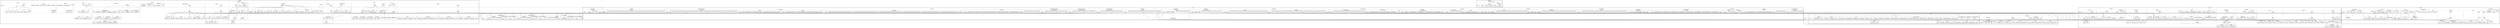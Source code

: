 strict digraph {
compound = true;
concentrate=true;
node [shape=box];

subgraph cluster585 {
style=bold;label="behavioral";
GRAPH_DUMMY585 [shape=point, style=invis];
subgraph cluster0 {
style=dashed;label="catalog.py";
GRAPH_DUMMY0 [shape=point, style=invis];
subgraph cluster2 {
style=rounded;label="Catalog";
GRAPH_DUMMY2 [shape=point, style=invis];
3 [style=solid,label="__init__"];
8 [style=solid,label="_static_method_1"];
9 [style=solid,label="_static_method_2"];
10 [style=solid,label="main_method"];
}
subgraph cluster12 {
style=rounded;label="CatalogInstance";
GRAPH_DUMMY12 [shape=point, style=invis];
13 [style=solid,label="__init__"];
19 [style=solid,label="_instance_method_1"];
21 [style=solid,label="_instance_method_2"];
24 [style=solid,label="main_method"];
}
subgraph cluster26 {
style=rounded;label="CatalogClass";
GRAPH_DUMMY26 [shape=point, style=invis];
29 [style=solid,label="__init__"];
33 [style=solid,label="_class_method_1"];
35 [style=solid,label="_class_method_2"];
38 [style=solid,label="main_method"];
}
subgraph cluster40 {
style=rounded;label="CatalogStatic";
GRAPH_DUMMY40 [shape=point, style=invis];
41 [style=solid,label="__init__"];
45 [style=solid,label="_static_method_1"];
46 [style=solid,label="_static_method_2"];
48 [style=solid,label="main_method"];
}
subgraph cluster50 {
style=solid;label="main";
GRAPH_DUMMY50 [shape=point, style=invis];
}
52 [style=solid,label="__main__"];
}
subgraph cluster53 {
style=dashed;label="chain.py";
GRAPH_DUMMY53 [shape=point, style=invis];
subgraph cluster54 {
style=rounded;label="Handler";
GRAPH_DUMMY54 [shape=point, style=invis];
56 [style=solid,label="__init__"];
subgraph cluster60 {
style=solid;label="handle";
GRAPH_DUMMY60 [shape=point, style=invis];
}
64 [style=solid,label="_handle"];
}
subgraph cluster67 {
style=rounded;label="ConcreteHandler1";
GRAPH_DUMMY67 [shape=point, style=invis];
68 [style=solid,label="_handle"];
71 [style=solid,label="__init__"];
}
subgraph cluster72 {
style=rounded;label="ConcreteHandler2";
GRAPH_DUMMY72 [shape=point, style=invis];
73 [style=solid,label="_handle"];
76 [style=solid,label="__init__"];
}
subgraph cluster77 {
style=rounded;label="ConcreteHandler3";
GRAPH_DUMMY77 [shape=point, style=invis];
78 [style=solid,label="_handle"];
81 [style=solid,label="__init__"];
}
subgraph cluster82 {
style=rounded;label="DefaultHandler";
GRAPH_DUMMY82 [shape=point, style=invis];
83 [style=solid,label="_handle"];
86 [style=solid,label="__init__"];
}
subgraph cluster87 {
style=rounded;label="Client";
GRAPH_DUMMY87 [shape=point, style=invis];
88 [style=solid,label="__init__"];
91 [style=solid,label="delegate"];
}
subgraph cluster94 {
style=solid;label="coroutine";
GRAPH_DUMMY94 [shape=point, style=invis];
96 [style=solid,label="start"];
}
subgraph cluster99 {
style=solid;label="coroutine1";
GRAPH_DUMMY99 [shape=point, style=invis];
}
subgraph cluster102 {
style=solid;label="coroutine2";
GRAPH_DUMMY102 [shape=point, style=invis];
}
subgraph cluster105 {
style=solid;label="coroutine3";
GRAPH_DUMMY105 [shape=point, style=invis];
}
subgraph cluster108 {
style=solid;label="default_coroutine";
GRAPH_DUMMY108 [shape=point, style=invis];
}
subgraph cluster110 {
style=rounded;label="ClientCoroutine";
GRAPH_DUMMY110 [shape=point, style=invis];
111 [style=solid,label="__init__"];
114 [style=solid,label="delegate"];
}
subgraph cluster117 {
style=solid;label="timeit";
GRAPH_DUMMY117 [shape=point, style=invis];
119 [style=solid,label="count"];
}
subgraph cluster122 {
style=solid;label="suppress_stdout";
GRAPH_DUMMY122 [shape=point, style=invis];
}
subgraph cluster124 {
style=solid;label="__main__";
GRAPH_DUMMY124 [shape=point, style=invis];
}
}
subgraph cluster130 {
style=dashed;label="chaining_method.py";
GRAPH_DUMMY130 [shape=point, style=invis];
subgraph cluster131 {
style=rounded;label="Person";
GRAPH_DUMMY131 [shape=point, style=invis];
132 [style=solid,label="__init__"];
138 [style=solid,label="do_action"];
}
subgraph cluster140 {
style=rounded;label="Action";
GRAPH_DUMMY140 [shape=point, style=invis];
141 [style=solid,label="__init__"];
145 [style=solid,label="amount"];
148 [style=solid,label="stop"];
}
subgraph cluster150 {
style=solid;label="__main__";
GRAPH_DUMMY150 [shape=point, style=invis];
}
}
subgraph cluster153 {
style=dashed;label="command.py";
GRAPH_DUMMY153 [shape=point, style=invis];
subgraph cluster154 {
style=rounded;label="MoveFileCommand";
GRAPH_DUMMY154 [shape=point, style=invis];
155 [style=solid,label="__init__"];
161 [style=solid,label="execute"];
163 [style=solid,label="undo"];
165 [style=solid,label="rename"];
}
subgraph cluster169 {
style=solid;label="main";
GRAPH_DUMMY169 [shape=point, style=invis];
}
171 [style=solid,label="__main__"];
}
subgraph cluster172 {
style=dashed;label="iterator.py";
GRAPH_DUMMY172 [shape=point, style=invis];
subgraph cluster173 {
style=solid;label="count_to";
GRAPH_DUMMY173 [shape=point, style=invis];
}
}
subgraph cluster178 {
style=dashed;label="mediator.py";
GRAPH_DUMMY178 [shape=point, style=invis];
subgraph cluster179 {
style=rounded;label="TC";
GRAPH_DUMMY179 [shape=point, style=invis];
180 [style=solid,label="__init__"];
184 [style=solid,label="setup"];
186 [style=solid,label="execute"];
188 [style=solid,label="tearDown"];
190 [style=solid,label="setTM"];
193 [style=solid,label="setProblem"];
}
subgraph cluster196 {
style=rounded;label="Reporter";
GRAPH_DUMMY196 [shape=point, style=invis];
197 [style=solid,label="__init__"];
200 [style=solid,label="prepare"];
202 [style=solid,label="report"];
204 [style=solid,label="setTM"];
}
subgraph cluster207 {
style=rounded;label="DB";
GRAPH_DUMMY207 [shape=point, style=invis];
208 [style=solid,label="__init__"];
211 [style=solid,label="insert"];
213 [style=solid,label="update"];
215 [style=solid,label="setTM"];
}
subgraph cluster218 {
style=rounded;label="TestManager";
GRAPH_DUMMY218 [shape=point, style=invis];
219 [style=solid,label="__init__"];
subgraph cluster224 {
style=solid;label="prepareReporting";
GRAPH_DUMMY224 [shape=point, style=invis];
}
227 [style=solid,label="setReporter"];
230 [style=solid,label="setDB"];
233 [style=solid,label="publishReport"];
235 [style=solid,label="setTC"];
}
subgraph cluster238 {
style=solid;label="__main__";
GRAPH_DUMMY238 [shape=point, style=invis];
}
}
subgraph cluster243 {
style=dashed;label="memento.py";
GRAPH_DUMMY243 [shape=point, style=invis];
subgraph cluster244 {
style=solid;label="memento";
GRAPH_DUMMY244 [shape=point, style=invis];
248 [style=solid,label="restore"];
}
subgraph cluster249 {
style=rounded;label="Transaction";
GRAPH_DUMMY249 [shape=point, style=invis];
252 [style=solid,label="__init__"];
258 [style=solid,label="commit"];
260 [style=solid,label="rollback"];
}
subgraph cluster262 {
style=rounded;label="Transactional";
GRAPH_DUMMY262 [shape=point, style=invis];
263 [style=solid,label="__init__"];
subgraph cluster267 {
style=solid;label="__get__";
GRAPH_DUMMY267 [shape=point, style=invis];
271 [style=solid,label="transaction"];
}
}
subgraph cluster274 {
style=rounded;label="NumObj";
GRAPH_DUMMY274 [shape=point, style=invis];
275 [style=solid,label="__init__"];
279 [style=solid,label="__repr__"];
281 [style=solid,label="increment"];
283 [style=solid,label="do_stuff"];
}
subgraph cluster285 {
style=solid;label="__main__";
GRAPH_DUMMY285 [shape=point, style=invis];
}
}
subgraph cluster288 {
style=dashed;label="observer.py";
GRAPH_DUMMY288 [shape=point, style=invis];
subgraph cluster289 {
style=rounded;label="Subject";
GRAPH_DUMMY289 [shape=point, style=invis];
290 [style=solid,label="__init__"];
293 [style=solid,label="attach"];
296 [style=solid,label="detach"];
299 [style=solid,label="notify"];
}
subgraph cluster302 {
style=rounded;label="Data";
GRAPH_DUMMY302 [shape=point, style=invis];
303 [style=solid,label="__init__"];
308 [style=solid,label="data"];
310 [style=solid,label="data"];
}
subgraph cluster313 {
style=rounded;label="HexViewer";
GRAPH_DUMMY313 [shape=point, style=invis];
314 [style=solid,label="update"];
317 [style=solid,label="__init__"];
}
subgraph cluster318 {
style=rounded;label="DecimalViewer";
GRAPH_DUMMY318 [shape=point, style=invis];
319 [style=solid,label="update"];
322 [style=solid,label="__init__"];
}
subgraph cluster323 {
style=solid;label="main";
GRAPH_DUMMY323 [shape=point, style=invis];
}
328 [style=solid,label="__main__"];
}
subgraph cluster329 {
style=dashed;label="publish_subscribe.py";
GRAPH_DUMMY329 [shape=point, style=invis];
subgraph cluster330 {
style=rounded;label="Provider";
GRAPH_DUMMY330 [shape=point, style=invis];
331 [style=solid,label="__init__"];
335 [style=solid,label="notify"];
338 [style=solid,label="subscribe"];
342 [style=solid,label="unsubscribe"];
346 [style=solid,label="update"];
}
subgraph cluster348 {
style=rounded;label="Publisher";
GRAPH_DUMMY348 [shape=point, style=invis];
349 [style=solid,label="__init__"];
353 [style=solid,label="publish"];
}
subgraph cluster356 {
style=rounded;label="Subscriber";
GRAPH_DUMMY356 [shape=point, style=invis];
357 [style=solid,label="__init__"];
363 [style=solid,label="subscribe"];
366 [style=solid,label="unsubscribe"];
369 [style=solid,label="run"];
}
subgraph cluster372 {
style=solid;label="main";
GRAPH_DUMMY372 [shape=point, style=invis];
}
379 [style=solid,label="__main__"];
}
subgraph cluster380 {
style=dashed;label="registry.py";
GRAPH_DUMMY380 [shape=point, style=invis];
subgraph cluster381 {
style=rounded;label="RegistryHolder";
GRAPH_DUMMY381 [shape=point, style=invis];
subgraph cluster383 {
style=solid;label="__new__";
GRAPH_DUMMY383 [shape=point, style=invis];
}
389 [style=solid,label="get_registry"];
391 [style=solid,label="__init__"];
}
subgraph cluster392 {
style=rounded;label="BaseRegisteredClass";
GRAPH_DUMMY392 [shape=point, style=invis];
394 [style=solid,label="__init__"];
}
subgraph cluster395 {
style=solid;label="__main__";
GRAPH_DUMMY395 [shape=point, style=invis];
396 [style=rounded,label="ClassRegistree"];
}
}
subgraph cluster397 {
style=dashed;label="specification.py";
GRAPH_DUMMY397 [shape=point, style=invis];
subgraph cluster398 {
style=rounded;label="Specification";
GRAPH_DUMMY398 [shape=point, style=invis];
399 [style=solid,label="and_specification"];
402 [style=solid,label="or_specification"];
405 [style=solid,label="not_specification"];
407 [style=solid,label="is_satisfied_by"];
410 [style=solid,label="__init__"];
}
subgraph cluster411 {
style=rounded;label="CompositeSpecification";
GRAPH_DUMMY411 [shape=point, style=invis];
412 [style=solid,label="is_satisfied_by"];
415 [style=solid,label="and_specification"];
418 [style=solid,label="or_specification"];
421 [style=solid,label="not_specification"];
423 [style=solid,label="__init__"];
}
subgraph cluster424 {
style=rounded;label="AndSpecification";
GRAPH_DUMMY424 [shape=point, style=invis];
427 [style=solid,label="__init__"];
433 [style=solid,label="is_satisfied_by"];
}
subgraph cluster436 {
style=rounded;label="OrSpecification";
GRAPH_DUMMY436 [shape=point, style=invis];
439 [style=solid,label="__init__"];
445 [style=solid,label="is_satisfied_by"];
}
subgraph cluster448 {
style=rounded;label="NotSpecification";
GRAPH_DUMMY448 [shape=point, style=invis];
450 [style=solid,label="__init__"];
454 [style=solid,label="is_satisfied_by"];
}
subgraph cluster457 {
style=rounded;label="User";
GRAPH_DUMMY457 [shape=point, style=invis];
458 [style=solid,label="__init__"];
}
subgraph cluster462 {
style=rounded;label="UserSpecification";
GRAPH_DUMMY462 [shape=point, style=invis];
463 [style=solid,label="is_satisfied_by"];
466 [style=solid,label="__init__"];
}
subgraph cluster467 {
style=rounded;label="SuperUserSpecification";
GRAPH_DUMMY467 [shape=point, style=invis];
468 [style=solid,label="is_satisfied_by"];
471 [style=solid,label="__init__"];
}
subgraph cluster472 {
style=solid;label="__main__";
GRAPH_DUMMY472 [shape=point, style=invis];
}
}
subgraph cluster477 {
style=dashed;label="state.py";
GRAPH_DUMMY477 [shape=point, style=invis];
subgraph cluster478 {
style=rounded;label="State";
GRAPH_DUMMY478 [shape=point, style=invis];
479 [style=solid,label="scan"];
481 [style=solid,label="__init__"];
}
subgraph cluster482 {
style=rounded;label="AmState";
GRAPH_DUMMY482 [shape=point, style=invis];
483 [style=solid,label="__init__"];
490 [style=solid,label="toggle_amfm"];
}
subgraph cluster492 {
style=rounded;label="FmState";
GRAPH_DUMMY492 [shape=point, style=invis];
493 [style=solid,label="__init__"];
500 [style=solid,label="toggle_amfm"];
}
subgraph cluster502 {
style=rounded;label="Radio";
GRAPH_DUMMY502 [shape=point, style=invis];
503 [style=solid,label="__init__"];
508 [style=solid,label="toggle_amfm"];
510 [style=solid,label="scan"];
}
subgraph cluster512 {
style=solid;label="__main__";
GRAPH_DUMMY512 [shape=point, style=invis];
}
}
subgraph cluster515 {
style=dashed;label="strategy.py";
GRAPH_DUMMY515 [shape=point, style=invis];
subgraph cluster516 {
style=rounded;label="StrategyExample";
GRAPH_DUMMY516 [shape=point, style=invis];
517 [style=solid,label="__init__"];
522 [style=solid,label="execute"];
}
524 [style=solid,label="execute_replacement1"];
526 [style=solid,label="execute_replacement2"];
subgraph cluster528 {
style=solid;label="__main__";
GRAPH_DUMMY528 [shape=point, style=invis];
}
}
subgraph cluster532 {
style=dashed;label="template.py";
GRAPH_DUMMY532 [shape=point, style=invis];
535 [style=solid,label="iter_elements"];
538 [style=solid,label="rev_elements"];
541 [style=solid,label="get_list"];
542 [style=solid,label="get_lists"];
543 [style=solid,label="print_item"];
545 [style=solid,label="reverse_item"];
subgraph cluster547 {
style=solid;label="make_template";
GRAPH_DUMMY547 [shape=point, style=invis];
551 [style=solid,label="template"];
}
}
subgraph cluster553 {
style=dashed;label="visitor.py";
GRAPH_DUMMY553 [shape=point, style=invis];
subgraph cluster554 {
style=rounded;label="Node";
GRAPH_DUMMY554 [shape=point, style=invis];
555 [style=solid,label="__init__"];
}
subgraph cluster556 {
style=rounded;label="A";
GRAPH_DUMMY556 [shape=point, style=invis];
557 [style=solid,label="__init__"];
}
subgraph cluster558 {
style=rounded;label="B";
GRAPH_DUMMY558 [shape=point, style=invis];
559 [style=solid,label="__init__"];
}
subgraph cluster560 {
style=rounded;label="C";
GRAPH_DUMMY560 [shape=point, style=invis];
561 [style=solid,label="__init__"];
}
subgraph cluster562 {
style=rounded;label="Visitor";
GRAPH_DUMMY562 [shape=point, style=invis];
subgraph cluster563 {
style=solid;label="visit";
GRAPH_DUMMY563 [shape=point, style=invis];
}
570 [style=solid,label="generic_visit"];
575 [style=solid,label="visit_B"];
580 [style=solid,label="__init__"];
}
}
586 [style=dashed,label="__init__.py"];
}
subgraph cluster767 {
style=bold;label="creational";
GRAPH_DUMMY767 [shape=point, style=invis];
subgraph cluster587 {
style=dashed;label="abstract_factory.py";
GRAPH_DUMMY587 [shape=point, style=invis];
subgraph cluster588 {
style=rounded;label="PetShop";
GRAPH_DUMMY588 [shape=point, style=invis];
589 [style=solid,label="__init__"];
subgraph cluster593 {
style=solid;label="show_pet";
GRAPH_DUMMY593 [shape=point, style=invis];
}
}
subgraph cluster596 {
style=rounded;label="Dog";
GRAPH_DUMMY596 [shape=point, style=invis];
597 [style=solid,label="speak"];
599 [style=solid,label="__str__"];
601 [style=solid,label="__init__"];
}
subgraph cluster602 {
style=rounded;label="Cat";
GRAPH_DUMMY602 [shape=point, style=invis];
603 [style=solid,label="speak"];
605 [style=solid,label="__str__"];
607 [style=solid,label="__init__"];
}
608 [style=solid,label="random_animal"];
subgraph cluster609 {
style=solid;label="__main__";
GRAPH_DUMMY609 [shape=point, style=invis];
}
}
subgraph cluster612 {
style=dashed;label="borg.py";
GRAPH_DUMMY612 [shape=point, style=invis];
subgraph cluster613 {
style=rounded;label="Borg";
GRAPH_DUMMY613 [shape=point, style=invis];
615 [style=solid,label="__init__"];
619 [style=solid,label="__str__"];
}
subgraph cluster621 {
style=rounded;label="YourBorg";
GRAPH_DUMMY621 [shape=point, style=invis];
622 [style=solid,label="__init__"];
}
subgraph cluster623 {
style=solid;label="__main__";
GRAPH_DUMMY623 [shape=point, style=invis];
}
}
subgraph cluster627 {
style=dashed;label="builder.py";
GRAPH_DUMMY627 [shape=point, style=invis];
subgraph cluster628 {
style=rounded;label="Building";
GRAPH_DUMMY628 [shape=point, style=invis];
629 [style=solid,label="__init__"];
631 [style=solid,label="build_floor"];
633 [style=solid,label="build_size"];
635 [style=solid,label="__repr__"];
}
subgraph cluster637 {
style=rounded;label="House";
GRAPH_DUMMY637 [shape=point, style=invis];
638 [style=solid,label="build_floor"];
640 [style=solid,label="build_size"];
642 [style=solid,label="__init__"];
}
subgraph cluster643 {
style=rounded;label="Flat";
GRAPH_DUMMY643 [shape=point, style=invis];
644 [style=solid,label="build_floor"];
646 [style=solid,label="build_size"];
648 [style=solid,label="__init__"];
}
subgraph cluster649 {
style=rounded;label="ComplexBuilding";
GRAPH_DUMMY649 [shape=point, style=invis];
650 [style=solid,label="__repr__"];
652 [style=solid,label="__init__"];
}
subgraph cluster653 {
style=rounded;label="ComplexHouse";
GRAPH_DUMMY653 [shape=point, style=invis];
654 [style=solid,label="build_floor"];
656 [style=solid,label="build_size"];
658 [style=solid,label="__init__"];
}
subgraph cluster659 {
style=solid;label="construct_building";
GRAPH_DUMMY659 [shape=point, style=invis];
}
subgraph cluster662 {
style=solid;label="__main__";
GRAPH_DUMMY662 [shape=point, style=invis];
}
}
subgraph cluster666 {
style=dashed;label="factory_method.py";
GRAPH_DUMMY666 [shape=point, style=invis];
subgraph cluster667 {
style=rounded;label="GreekGetter";
GRAPH_DUMMY667 [shape=point, style=invis];
668 [style=solid,label="__init__"];
671 [style=solid,label="get"];
}
subgraph cluster674 {
style=rounded;label="EnglishGetter";
GRAPH_DUMMY674 [shape=point, style=invis];
675 [style=solid,label="get"];
678 [style=solid,label="__init__"];
}
subgraph cluster679 {
style=solid;label="get_localizer";
GRAPH_DUMMY679 [shape=point, style=invis];
}
subgraph cluster682 {
style=solid;label="__main__";
GRAPH_DUMMY682 [shape=point, style=invis];
}
}
subgraph cluster685 {
style=dashed;label="lazy_evaluation.py";
GRAPH_DUMMY685 [shape=point, style=invis];
subgraph cluster686 {
style=rounded;label="lazy_property";
GRAPH_DUMMY686 [shape=point, style=invis];
687 [style=solid,label="__init__"];
subgraph cluster691 {
style=solid;label="__get__";
GRAPH_DUMMY691 [shape=point, style=invis];
}
}
subgraph cluster696 {
style=solid;label="lazy_property2";
GRAPH_DUMMY696 [shape=point, style=invis];
699 [style=solid,label="_lazy_property"];
}
subgraph cluster701 {
style=rounded;label="Person";
GRAPH_DUMMY701 [shape=point, style=invis];
702 [style=solid,label="__init__"];
subgraph cluster709 {
style=solid;label="relatives";
GRAPH_DUMMY709 [shape=point, style=invis];
}
712 [style=solid,label="parents"];
}
subgraph cluster714 {
style=solid;label="main";
GRAPH_DUMMY714 [shape=point, style=invis];
}
716 [style=solid,label="__main__"];
}
subgraph cluster717 {
style=dashed;label="pool.py";
GRAPH_DUMMY717 [shape=point, style=invis];
subgraph cluster718 {
style=rounded;label="ObjectPool";
GRAPH_DUMMY718 [shape=point, style=invis];
719 [style=solid,label="__init__"];
725 [style=solid,label="__enter__"];
727 [style=solid,label="__exit__"];
732 [style=solid,label="__del__"];
}
subgraph cluster734 {
style=solid;label="main";
GRAPH_DUMMY734 [shape=point, style=invis];
735 [style=solid,label="test_object"];
}
738 [style=solid,label="__main__"];
}
subgraph cluster739 {
style=dashed;label="prototype.py";
GRAPH_DUMMY739 [shape=point, style=invis];
subgraph cluster740 {
style=rounded;label="Prototype";
GRAPH_DUMMY740 [shape=point, style=invis];
subgraph cluster742 {
style=solid;label="clone";
GRAPH_DUMMY742 [shape=point, style=invis];
}
746 [style=solid,label="__init__"];
}
subgraph cluster747 {
style=rounded;label="PrototypeDispatcher";
GRAPH_DUMMY747 [shape=point, style=invis];
748 [style=solid,label="__init__"];
751 [style=solid,label="get_objects"];
753 [style=solid,label="register_object"];
757 [style=solid,label="unregister_object"];
}
subgraph cluster760 {
style=solid;label="main";
GRAPH_DUMMY760 [shape=point, style=invis];
}
766 [style=solid,label="__main__"];
}
768 [style=dashed,label="__init__.py"];
}
subgraph cluster832 {
style=bold;label="dft";
GRAPH_DUMMY832 [shape=point, style=invis];
subgraph cluster769 {
style=dashed;label="constructor_injection.py";
GRAPH_DUMMY769 [shape=point, style=invis];
subgraph cluster770 {
style=rounded;label="TimeDisplay";
GRAPH_DUMMY770 [shape=point, style=invis];
771 [style=solid,label="__init__"];
subgraph cluster775 {
style=solid;label="get_current_time_as_html_fragment";
GRAPH_DUMMY775 [shape=point, style=invis];
}
}
subgraph cluster779 {
style=rounded;label="ProductionCodeTimeProvider";
GRAPH_DUMMY779 [shape=point, style=invis];
subgraph cluster780 {
style=solid;label="now";
GRAPH_DUMMY780 [shape=point, style=invis];
}
784 [style=solid,label="__init__"];
}
subgraph cluster785 {
style=rounded;label="MidnightTimeProvider";
GRAPH_DUMMY785 [shape=point, style=invis];
subgraph cluster786 {
style=solid;label="now";
GRAPH_DUMMY786 [shape=point, style=invis];
}
789 [style=solid,label="__init__"];
}
}
subgraph cluster790 {
style=dashed;label="parameter_injection.py";
GRAPH_DUMMY790 [shape=point, style=invis];
subgraph cluster791 {
style=rounded;label="TimeDisplay";
GRAPH_DUMMY791 [shape=point, style=invis];
792 [style=solid,label="__init__"];
subgraph cluster794 {
style=solid;label="get_current_time_as_html_fragment";
GRAPH_DUMMY794 [shape=point, style=invis];
}
}
subgraph cluster799 {
style=rounded;label="ProductionCodeTimeProvider";
GRAPH_DUMMY799 [shape=point, style=invis];
subgraph cluster800 {
style=solid;label="now";
GRAPH_DUMMY800 [shape=point, style=invis];
}
804 [style=solid,label="__init__"];
}
subgraph cluster805 {
style=rounded;label="MidnightTimeProvider";
GRAPH_DUMMY805 [shape=point, style=invis];
subgraph cluster806 {
style=solid;label="now";
GRAPH_DUMMY806 [shape=point, style=invis];
}
809 [style=solid,label="__init__"];
}
}
subgraph cluster810 {
style=dashed;label="setter_injection.py";
GRAPH_DUMMY810 [shape=point, style=invis];
subgraph cluster811 {
style=rounded;label="TimeDisplay";
GRAPH_DUMMY811 [shape=point, style=invis];
812 [style=solid,label="__init__"];
814 [style=solid,label="set_time_provider"];
subgraph cluster817 {
style=solid;label="get_current_time_as_html_fragment";
GRAPH_DUMMY817 [shape=point, style=invis];
}
}
subgraph cluster821 {
style=rounded;label="ProductionCodeTimeProvider";
GRAPH_DUMMY821 [shape=point, style=invis];
subgraph cluster822 {
style=solid;label="now";
GRAPH_DUMMY822 [shape=point, style=invis];
}
826 [style=solid,label="__init__"];
}
subgraph cluster827 {
style=rounded;label="MidnightTimeProvider";
GRAPH_DUMMY827 [shape=point, style=invis];
subgraph cluster828 {
style=solid;label="now";
GRAPH_DUMMY828 [shape=point, style=invis];
}
831 [style=solid,label="__init__"];
}
}
833 [style=dashed,label="__init__.py"];
}
subgraph cluster852 {
style=bold;label="fundamental";
GRAPH_DUMMY852 [shape=point, style=invis];
subgraph cluster834 {
style=dashed;label="delegation_pattern.py";
GRAPH_DUMMY834 [shape=point, style=invis];
subgraph cluster835 {
style=rounded;label="Delegator";
GRAPH_DUMMY835 [shape=point, style=invis];
836 [style=solid,label="__init__"];
subgraph cluster840 {
style=solid;label="__getattr__";
GRAPH_DUMMY840 [shape=point, style=invis];
843 [style=solid,label="wrapper"];
}
}
subgraph cluster846 {
style=rounded;label="Delegate";
GRAPH_DUMMY846 [shape=point, style=invis];
847 [style=solid,label="do_something"];
850 [style=solid,label="__init__"];
}
851 [style=solid,label="__main__"];
}
853 [style=dashed,label="__init__.py"];
}
subgraph cluster1038 {
style=bold;label="other";
GRAPH_DUMMY1038 [shape=point, style=invis];
subgraph cluster1036 {
style=bold;label="hsm";
GRAPH_DUMMY1036 [shape=point, style=invis];
subgraph cluster930 {
style=dashed;label="hsm.py";
GRAPH_DUMMY930 [shape=point, style=invis];
subgraph cluster931 {
style=rounded;label="UnsupportedMessageType";
GRAPH_DUMMY931 [shape=point, style=invis];
932 [style=solid,label="__init__"];
}
subgraph cluster933 {
style=rounded;label="UnsupportedState";
GRAPH_DUMMY933 [shape=point, style=invis];
934 [style=solid,label="__init__"];
}
subgraph cluster935 {
style=rounded;label="UnsupportedTransition";
GRAPH_DUMMY935 [shape=point, style=invis];
936 [style=solid,label="__init__"];
}
subgraph cluster937 {
style=rounded;label="HierachicalStateMachine";
GRAPH_DUMMY937 [shape=point, style=invis];
938 [style=solid,label="__init__"];
947 [style=solid,label="_next_state"];
950 [style=solid,label="_send_diagnostics_request"];
952 [style=solid,label="_raise_alarm"];
954 [style=solid,label="_clear_alarm"];
956 [style=solid,label="_perform_switchover"];
958 [style=solid,label="_send_switchover_response"];
960 [style=solid,label="_send_operator_inservice_response"];
962 [style=solid,label="_send_diagnostics_failure_report"];
964 [style=solid,label="_send_diagnostics_pass_report"];
966 [style=solid,label="_abort_diagnostics"];
968 [style=solid,label="_check_mate_status"];
970 [style=solid,label="on_message"];
}
subgraph cluster973 {
style=rounded;label="Unit";
GRAPH_DUMMY973 [shape=point, style=invis];
974 [style=solid,label="__init__"];
978 [style=solid,label="on_switchover"];
980 [style=solid,label="on_fault_trigger"];
982 [style=solid,label="on_diagnostics_failed"];
984 [style=solid,label="on_diagnostics_passed"];
986 [style=solid,label="on_operator_inservice"];
}
subgraph cluster988 {
style=rounded;label="Inservice";
GRAPH_DUMMY988 [shape=point, style=invis];
989 [style=solid,label="__init__"];
993 [style=solid,label="on_fault_trigger"];
995 [style=solid,label="on_switchover"];
}
subgraph cluster997 {
style=rounded;label="Active";
GRAPH_DUMMY997 [shape=point, style=invis];
998 [style=solid,label="__init__"];
1002 [style=solid,label="on_fault_trigger"];
1004 [style=solid,label="on_switchover"];
}
subgraph cluster1006 {
style=rounded;label="Standby";
GRAPH_DUMMY1006 [shape=point, style=invis];
1007 [style=solid,label="__init__"];
1011 [style=solid,label="on_switchover"];
}
subgraph cluster1013 {
style=rounded;label="OutOfService";
GRAPH_DUMMY1013 [shape=point, style=invis];
1014 [style=solid,label="__init__"];
1018 [style=solid,label="on_operator_inservice"];
}
subgraph cluster1020 {
style=rounded;label="Suspect";
GRAPH_DUMMY1020 [shape=point, style=invis];
1021 [style=solid,label="__init__"];
1025 [style=solid,label="on_diagnostics_failed"];
1027 [style=solid,label="on_diagnostics_passed"];
1029 [style=solid,label="on_operator_inservice"];
}
subgraph cluster1031 {
style=rounded;label="Failed";
GRAPH_DUMMY1031 [shape=point, style=invis];
1032 [style=solid,label="__init__"];
}
}
1037 [style=dashed,label="__init__.py"];
}
subgraph cluster854 {
style=dashed;label="blackboard.py";
GRAPH_DUMMY854 [shape=point, style=invis];
subgraph cluster855 {
style=rounded;label="Blackboard";
GRAPH_DUMMY855 [shape=point, style=invis];
856 [style=solid,label="__init__"];
860 [style=solid,label="add_expert"];
}
subgraph cluster863 {
style=rounded;label="Controller";
GRAPH_DUMMY863 [shape=point, style=invis];
864 [style=solid,label="__init__"];
868 [style=solid,label="run_loop"];
}
subgraph cluster870 {
style=rounded;label="AbstractExpert";
GRAPH_DUMMY870 [shape=point, style=invis];
872 [style=solid,label="__init__"];
876 [style=solid,label="is_eager_to_contribute"];
878 [style=solid,label="contribute"];
}
subgraph cluster880 {
style=rounded;label="Student";
GRAPH_DUMMY880 [shape=point, style=invis];
881 [style=solid,label="is_eager_to_contribute"];
883 [style=solid,label="contribute"];
885 [style=solid,label="__init__"];
}
subgraph cluster886 {
style=rounded;label="Scientist";
GRAPH_DUMMY886 [shape=point, style=invis];
887 [style=solid,label="is_eager_to_contribute"];
889 [style=solid,label="contribute"];
891 [style=solid,label="__init__"];
}
subgraph cluster892 {
style=rounded;label="Professor";
GRAPH_DUMMY892 [shape=point, style=invis];
893 [style=solid,label="is_eager_to_contribute"];
895 [style=solid,label="contribute"];
897 [style=solid,label="__init__"];
}
subgraph cluster898 {
style=solid;label="__main__";
GRAPH_DUMMY898 [shape=point, style=invis];
}
}
subgraph cluster902 {
style=dashed;label="graph_search.py";
GRAPH_DUMMY902 [shape=point, style=invis];
subgraph cluster903 {
style=rounded;label="GraphSearch";
GRAPH_DUMMY903 [shape=point, style=invis];
904 [style=solid,label="__init__"];
subgraph cluster908 {
style=solid;label="find_path";
GRAPH_DUMMY908 [shape=point, style=invis];
}
subgraph cluster914 {
style=solid;label="find_all_path";
GRAPH_DUMMY914 [shape=point, style=invis];
}
subgraph cluster921 {
style=solid;label="find_shortest_path";
GRAPH_DUMMY921 [shape=point, style=invis];
}
}
}
1039 [style=dashed,label="__init__.py"];
}
subgraph cluster1404 {
style=bold;label="structural";
GRAPH_DUMMY1404 [shape=point, style=invis];
subgraph cluster1040 {
style=dashed;label="3-tier.py";
GRAPH_DUMMY1040 [shape=point, style=invis];
subgraph cluster1041 {
style=rounded;label="Data";
GRAPH_DUMMY1041 [shape=point, style=invis];
1043 [style=solid,label="__get__"];
1047 [style=solid,label="__init__"];
}
subgraph cluster1048 {
style=rounded;label="BusinessLogic";
GRAPH_DUMMY1048 [shape=point, style=invis];
1050 [style=solid,label="product_list"];
1052 [style=solid,label="product_information"];
1055 [style=solid,label="__init__"];
}
subgraph cluster1056 {
style=rounded;label="Ui";
GRAPH_DUMMY1056 [shape=point, style=invis];
1057 [style=solid,label="__init__"];
1060 [style=solid,label="get_product_list"];
subgraph cluster1062 {
style=solid;label="get_product_information";
GRAPH_DUMMY1062 [shape=point, style=invis];
}
}
subgraph cluster1066 {
style=solid;label="main";
GRAPH_DUMMY1066 [shape=point, style=invis];
}
1068 [style=solid,label="__main__"];
}
subgraph cluster1069 {
style=dashed;label="adapter.py";
GRAPH_DUMMY1069 [shape=point, style=invis];
subgraph cluster1070 {
style=rounded;label="Dog";
GRAPH_DUMMY1070 [shape=point, style=invis];
1071 [style=solid,label="__init__"];
1074 [style=solid,label="bark"];
}
subgraph cluster1076 {
style=rounded;label="Cat";
GRAPH_DUMMY1076 [shape=point, style=invis];
1077 [style=solid,label="__init__"];
1080 [style=solid,label="meow"];
}
subgraph cluster1082 {
style=rounded;label="Human";
GRAPH_DUMMY1082 [shape=point, style=invis];
1083 [style=solid,label="__init__"];
1086 [style=solid,label="speak"];
}
subgraph cluster1088 {
style=rounded;label="Car";
GRAPH_DUMMY1088 [shape=point, style=invis];
1089 [style=solid,label="__init__"];
1092 [style=solid,label="make_noise"];
}
subgraph cluster1095 {
style=rounded;label="Adapter";
GRAPH_DUMMY1095 [shape=point, style=invis];
1096 [style=solid,label="__init__"];
1101 [style=solid,label="__getattr__"];
1104 [style=solid,label="original_dict"];
}
subgraph cluster1106 {
style=solid;label="main";
GRAPH_DUMMY1106 [shape=point, style=invis];
}
1112 [style=solid,label="__main__"];
}
subgraph cluster1113 {
style=dashed;label="bridge.py";
GRAPH_DUMMY1113 [shape=point, style=invis];
subgraph cluster1114 {
style=rounded;label="DrawingAPI1";
GRAPH_DUMMY1114 [shape=point, style=invis];
1115 [style=solid,label="draw_circle"];
1120 [style=solid,label="__init__"];
}
subgraph cluster1121 {
style=rounded;label="DrawingAPI2";
GRAPH_DUMMY1121 [shape=point, style=invis];
1122 [style=solid,label="draw_circle"];
1127 [style=solid,label="__init__"];
}
subgraph cluster1128 {
style=rounded;label="CircleShape";
GRAPH_DUMMY1128 [shape=point, style=invis];
1129 [style=solid,label="__init__"];
1139 [style=solid,label="draw"];
1141 [style=solid,label="scale"];
}
subgraph cluster1144 {
style=solid;label="main";
GRAPH_DUMMY1144 [shape=point, style=invis];
}
1146 [style=solid,label="__main__"];
}
subgraph cluster1147 {
style=dashed;label="composite.py";
GRAPH_DUMMY1147 [shape=point, style=invis];
subgraph cluster1148 {
style=rounded;label="Graphic";
GRAPH_DUMMY1148 [shape=point, style=invis];
1149 [style=solid,label="render"];
1151 [style=solid,label="__init__"];
}
subgraph cluster1152 {
style=rounded;label="CompositeGraphic";
GRAPH_DUMMY1152 [shape=point, style=invis];
1153 [style=solid,label="__init__"];
1156 [style=solid,label="render"];
1158 [style=solid,label="add"];
1161 [style=solid,label="remove"];
}
subgraph cluster1164 {
style=rounded;label="Ellipse";
GRAPH_DUMMY1164 [shape=point, style=invis];
1165 [style=solid,label="__init__"];
1169 [style=solid,label="render"];
}
subgraph cluster1171 {
style=solid;label="__main__";
GRAPH_DUMMY1171 [shape=point, style=invis];
}
}
subgraph cluster1179 {
style=dashed;label="decorator.py";
GRAPH_DUMMY1179 [shape=point, style=invis];
subgraph cluster1180 {
style=rounded;label="TextTag";
GRAPH_DUMMY1180 [shape=point, style=invis];
1181 [style=solid,label="__init__"];
1185 [style=solid,label="render"];
}
subgraph cluster1187 {
style=rounded;label="BoldWrapper";
GRAPH_DUMMY1187 [shape=point, style=invis];
1188 [style=solid,label="__init__"];
1192 [style=solid,label="render"];
}
subgraph cluster1194 {
style=rounded;label="ItalicWrapper";
GRAPH_DUMMY1194 [shape=point, style=invis];
1195 [style=solid,label="__init__"];
1199 [style=solid,label="render"];
}
subgraph cluster1201 {
style=solid;label="__main__";
GRAPH_DUMMY1201 [shape=point, style=invis];
}
}
subgraph cluster1204 {
style=dashed;label="facade.py";
GRAPH_DUMMY1204 [shape=point, style=invis];
subgraph cluster1206 {
style=rounded;label="TC1";
GRAPH_DUMMY1206 [shape=point, style=invis];
1207 [style=solid,label="run"];
1209 [style=solid,label="__init__"];
}
subgraph cluster1210 {
style=rounded;label="TC2";
GRAPH_DUMMY1210 [shape=point, style=invis];
1211 [style=solid,label="run"];
1213 [style=solid,label="__init__"];
}
subgraph cluster1214 {
style=rounded;label="TC3";
GRAPH_DUMMY1214 [shape=point, style=invis];
1215 [style=solid,label="run"];
1217 [style=solid,label="__init__"];
}
subgraph cluster1218 {
style=rounded;label="TestRunner";
GRAPH_DUMMY1218 [shape=point, style=invis];
1219 [style=solid,label="__init__"];
1225 [style=solid,label="runAll"];
}
subgraph cluster1227 {
style=solid;label="__main__";
GRAPH_DUMMY1227 [shape=point, style=invis];
}
}
subgraph cluster1229 {
style=dashed;label="flyweight.py";
GRAPH_DUMMY1229 [shape=point, style=invis];
subgraph cluster1230 {
style=rounded;label="FlyweightMeta";
GRAPH_DUMMY1230 [shape=point, style=invis];
subgraph cluster1231 {
style=solid;label="__new__";
GRAPH_DUMMY1231 [shape=point, style=invis];
}
subgraph cluster1237 {
style=solid;label="_serialize_params";
GRAPH_DUMMY1237 [shape=point, style=invis];
}
subgraph cluster1243 {
style=solid;label="__call__";
GRAPH_DUMMY1243 [shape=point, style=invis];
}
1251 [style=solid,label="__init__"];
}
subgraph cluster1252 {
style=rounded;label="Card";
GRAPH_DUMMY1252 [shape=point, style=invis];
subgraph cluster1254 {
style=solid;label="__new__";
GRAPH_DUMMY1254 [shape=point, style=invis];
}
1259 [style=solid,label="__repr__"];
1261 [style=solid,label="__init__"];
}
1262 [style=solid,label="with_metaclass"];
subgraph cluster1265 {
style=rounded;label="Card2";
GRAPH_DUMMY1265 [shape=point, style=invis];
1266 [style=solid,label="__init__"];
}
subgraph cluster1270 {
style=solid;label="__main__";
GRAPH_DUMMY1270 [shape=point, style=invis];
}
}
subgraph cluster1278 {
style=dashed;label="front_controller.py";
GRAPH_DUMMY1278 [shape=point, style=invis];
subgraph cluster1279 {
style=rounded;label="MobileView";
GRAPH_DUMMY1279 [shape=point, style=invis];
1280 [style=solid,label="show_index_page"];
1282 [style=solid,label="__init__"];
}
subgraph cluster1283 {
style=rounded;label="TabletView";
GRAPH_DUMMY1283 [shape=point, style=invis];
1284 [style=solid,label="show_index_page"];
1286 [style=solid,label="__init__"];
}
subgraph cluster1287 {
style=rounded;label="Dispatcher";
GRAPH_DUMMY1287 [shape=point, style=invis];
1288 [style=solid,label="__init__"];
1292 [style=solid,label="dispatch"];
}
subgraph cluster1295 {
style=rounded;label="RequestController";
GRAPH_DUMMY1295 [shape=point, style=invis];
1296 [style=solid,label="__init__"];
1299 [style=solid,label="dispatch_request"];
}
subgraph cluster1302 {
style=rounded;label="Request";
GRAPH_DUMMY1302 [shape=point, style=invis];
1305 [style=solid,label="__init__"];
}
subgraph cluster1311 {
style=solid;label="__main__";
GRAPH_DUMMY1311 [shape=point, style=invis];
}
}
subgraph cluster1313 {
style=dashed;label="mvc.py";
GRAPH_DUMMY1313 [shape=point, style=invis];
subgraph cluster1314 {
style=rounded;label="Model";
GRAPH_DUMMY1314 [shape=point, style=invis];
1315 [style=solid,label="__iter__"];
1317 [style=solid,label="get"];
1320 [style=solid,label="item_type"];
1322 [style=solid,label="__init__"];
}
subgraph cluster1323 {
style=rounded;label="ProductModel";
GRAPH_DUMMY1323 [shape=point, style=invis];
1324 [style=rounded,label="Price"];
1327 [style=solid,label="__iter__"];
1329 [style=solid,label="get"];
1332 [style=solid,label="__init__"];
}
subgraph cluster1333 {
style=rounded;label="View";
GRAPH_DUMMY1333 [shape=point, style=invis];
1334 [style=solid,label="show_item_list"];
1338 [style=solid,label="show_item_information"];
1343 [style=solid,label="item_not_found"];
1347 [style=solid,label="__init__"];
}
subgraph cluster1348 {
style=rounded;label="ConsoleView";
GRAPH_DUMMY1348 [shape=point, style=invis];
1349 [style=solid,label="show_item_list"];
1353 [style=solid,label="capitalizer"];
subgraph cluster1355 {
style=solid;label="show_item_information";
GRAPH_DUMMY1355 [shape=point, style=invis];
}
1361 [style=solid,label="item_not_found"];
1365 [style=solid,label="__init__"];
}
subgraph cluster1366 {
style=rounded;label="Controller";
GRAPH_DUMMY1366 [shape=point, style=invis];
1367 [style=solid,label="__init__"];
subgraph cluster1373 {
style=solid;label="show_items";
GRAPH_DUMMY1373 [shape=point, style=invis];
}
subgraph cluster1377 {
style=solid;label="show_item_information";
GRAPH_DUMMY1377 [shape=point, style=invis];
}
}
subgraph cluster1382 {
style=solid;label="__main__";
GRAPH_DUMMY1382 [shape=point, style=invis];
}
}
subgraph cluster1386 {
style=dashed;label="proxy.py";
GRAPH_DUMMY1386 [shape=point, style=invis];
subgraph cluster1387 {
style=rounded;label="SalesManager";
GRAPH_DUMMY1387 [shape=point, style=invis];
1388 [style=solid,label="talk"];
1390 [style=solid,label="__init__"];
}
subgraph cluster1391 {
style=rounded;label="Proxy";
GRAPH_DUMMY1391 [shape=point, style=invis];
1392 [style=solid,label="__init__"];
1396 [style=solid,label="talk"];
}
subgraph cluster1398 {
style=rounded;label="NoTalkProxy";
GRAPH_DUMMY1398 [shape=point, style=invis];
1399 [style=solid,label="talk"];
1401 [style=solid,label="__init__"];
}
subgraph cluster1402 {
style=solid;label="__main__";
GRAPH_DUMMY1402 [shape=point, style=invis];
}
}
1405 [style=dashed,label="__init__.py"];
}
subgraph cluster1879 {
style=bold;label="tests";
GRAPH_DUMMY1879 [shape=point, style=invis];
subgraph cluster1406 {
style=dashed;label="test_abstract_factory.py";
GRAPH_DUMMY1406 [shape=point, style=invis];
subgraph cluster1407 {
style=rounded;label="TestPetShop";
GRAPH_DUMMY1407 [shape=point, style=invis];
subgraph cluster1408 {
style=solid;label="test_dog_pet_shop_shall_show_dog_instance";
GRAPH_DUMMY1408 [shape=point, style=invis];
}
1411 [style=solid,label="__init__"];
}
}
subgraph cluster1412 {
style=dashed;label="test_adapter.py";
GRAPH_DUMMY1412 [shape=point, style=invis];
subgraph cluster1413 {
style=rounded;label="ClassTest";
GRAPH_DUMMY1413 [shape=point, style=invis];
1414 [style=solid,label="setUp"];
subgraph cluster1416 {
style=solid;label="test_dog_shall_bark";
GRAPH_DUMMY1416 [shape=point, style=invis];
}
subgraph cluster1420 {
style=solid;label="test_cat_shall_meow";
GRAPH_DUMMY1420 [shape=point, style=invis];
}
subgraph cluster1424 {
style=solid;label="test_human_shall_speak";
GRAPH_DUMMY1424 [shape=point, style=invis];
}
subgraph cluster1428 {
style=solid;label="test_car_shall_make_loud_noise";
GRAPH_DUMMY1428 [shape=point, style=invis];
}
subgraph cluster1432 {
style=solid;label="test_car_shall_make_very_loud_noise";
GRAPH_DUMMY1432 [shape=point, style=invis];
}
1436 [style=solid,label="__init__"];
}
subgraph cluster1437 {
style=rounded;label="AdapterTest";
GRAPH_DUMMY1437 [shape=point, style=invis];
subgraph cluster1438 {
style=solid;label="test_dog_adapter_shall_make_noise";
GRAPH_DUMMY1438 [shape=point, style=invis];
}
subgraph cluster1444 {
style=solid;label="test_cat_adapter_shall_make_noise";
GRAPH_DUMMY1444 [shape=point, style=invis];
}
subgraph cluster1450 {
style=solid;label="test_human_adapter_shall_make_noise";
GRAPH_DUMMY1450 [shape=point, style=invis];
}
subgraph cluster1456 {
style=solid;label="test_car_adapter_shall_make_loud_noise";
GRAPH_DUMMY1456 [shape=point, style=invis];
}
subgraph cluster1462 {
style=solid;label="test_car_adapter_shall_make_very_loud_noise";
GRAPH_DUMMY1462 [shape=point, style=invis];
}
1468 [style=solid,label="__init__"];
}
}
subgraph cluster1469 {
style=dashed;label="test_borg.py";
GRAPH_DUMMY1469 [shape=point, style=invis];
subgraph cluster1470 {
style=rounded;label="BorgTest";
GRAPH_DUMMY1470 [shape=point, style=invis];
1471 [style=solid,label="setUp"];
subgraph cluster1473 {
style=solid;label="test_initial_borg_state_shall_be_init";
GRAPH_DUMMY1473 [shape=point, style=invis];
}
1476 [style=solid,label="test_changing_instance_attribute_shall_change_borg_state"];
1478 [style=solid,label="test_instances_shall_have_own_ids"];
1480 [style=solid,label="__init__"];
}
}
subgraph cluster1481 {
style=dashed;label="test_bridge.py";
GRAPH_DUMMY1481 [shape=point, style=invis];
subgraph cluster1482 {
style=rounded;label="BridgeTest";
GRAPH_DUMMY1482 [shape=point, style=invis];
subgraph cluster1483 {
style=solid;label="test_bridge_shall_draw_with_concrete_api_implementation";
GRAPH_DUMMY1483 [shape=point, style=invis];
}
subgraph cluster1489 {
style=solid;label="test_bridge_shall_scale_both_api_circles_with_own_implementation";
GRAPH_DUMMY1489 [shape=point, style=invis];
}
1501 [style=solid,label="__init__"];
}
}
subgraph cluster1502 {
style=dashed;label="test_builder.py";
GRAPH_DUMMY1502 [shape=point, style=invis];
subgraph cluster1503 {
style=rounded;label="TestSimple";
GRAPH_DUMMY1503 [shape=point, style=invis];
subgraph cluster1504 {
style=solid;label="test_house";
GRAPH_DUMMY1504 [shape=point, style=invis];
}
subgraph cluster1507 {
style=solid;label="test_flat";
GRAPH_DUMMY1507 [shape=point, style=invis];
}
1510 [style=solid,label="__init__"];
}
subgraph cluster1511 {
style=rounded;label="TestComplex";
GRAPH_DUMMY1511 [shape=point, style=invis];
subgraph cluster1512 {
style=solid;label="test_house";
GRAPH_DUMMY1512 [shape=point, style=invis];
}
1515 [style=solid,label="__init__"];
}
}
subgraph cluster1516 {
style=dashed;label="test_command.py";
GRAPH_DUMMY1516 [shape=point, style=invis];
subgraph cluster1517 {
style=rounded;label="CommandTest";
GRAPH_DUMMY1517 [shape=point, style=invis];
1518 [style=solid,label="__get_test_directory"];
1520 [style=solid,label="setUpClass"];
subgraph cluster1522 {
style=solid;label="test_sequential_execution";
GRAPH_DUMMY1522 [shape=point, style=invis];
}
subgraph cluster1526 {
style=solid;label="test_sequential_undo";
GRAPH_DUMMY1526 [shape=point, style=invis];
}
1530 [style=solid,label="tearDownClass"];
1532 [style=solid,label="__init__"];
}
}
subgraph cluster1533 {
style=dashed;label="test_constructor_injection.py";
GRAPH_DUMMY1533 [shape=point, style=invis];
subgraph cluster1534 {
style=rounded;label="ConstructorInjectionTest";
GRAPH_DUMMY1534 [shape=point, style=invis];
subgraph cluster1535 {
style=solid;label="test_display_current_time_at_midnight";
GRAPH_DUMMY1535 [shape=point, style=invis];
}
subgraph cluster1540 {
style=solid;label="test_display_current_time_at_current_time";
GRAPH_DUMMY1540 [shape=point, style=invis];
}
1546 [style=solid,label="__init__"];
}
}
subgraph cluster1547 {
style=dashed;label="test_decorator.py";
GRAPH_DUMMY1547 [shape=point, style=invis];
subgraph cluster1548 {
style=rounded;label="TestTextWrapping";
GRAPH_DUMMY1548 [shape=point, style=invis];
1549 [style=solid,label="setUp"];
1551 [style=solid,label="test_italic"];
1553 [style=solid,label="test_bold"];
1555 [style=solid,label="test_mixed_bold_and_italic"];
1557 [style=solid,label="__init__"];
}
}
subgraph cluster1558 {
style=dashed;label="test_facade.py";
GRAPH_DUMMY1558 [shape=point, style=invis];
subgraph cluster1559 {
style=rounded;label="TestRunnerFacilities";
GRAPH_DUMMY1559 [shape=point, style=invis];
1560 [style=solid,label="setUp"];
1562 [style=solid,label="tearDown"];
subgraph cluster1564 {
style=solid;label="test_tc1_output";
GRAPH_DUMMY1564 [shape=point, style=invis];
}
subgraph cluster1567 {
style=solid;label="test_tc2_output";
GRAPH_DUMMY1567 [shape=point, style=invis];
}
subgraph cluster1570 {
style=solid;label="test_tc3_output";
GRAPH_DUMMY1570 [shape=point, style=invis];
}
subgraph cluster1573 {
style=solid;label="test_bunch_launch";
GRAPH_DUMMY1573 [shape=point, style=invis];
}
1576 [style=solid,label="__init__"];
}
}
subgraph cluster1577 {
style=dashed;label="test_factory_method.py";
GRAPH_DUMMY1577 [shape=point, style=invis];
subgraph cluster1578 {
style=rounded;label="TestLocalizer";
GRAPH_DUMMY1578 [shape=point, style=invis];
1579 [style=solid,label="setUp"];
1581 [style=solid,label="test_parrot_eng_localization"];
1583 [style=solid,label="test_parrot_greek_localization"];
1585 [style=solid,label="test_dog_eng_localization"];
1587 [style=solid,label="test_dog_greek_localization"];
1589 [style=solid,label="test_cat_eng_localization"];
1591 [style=solid,label="test_cat_greek_localization"];
1593 [style=solid,label="test_bear_eng_localization"];
1595 [style=solid,label="test_bear_greek_localization"];
1597 [style=solid,label="__init__"];
}
}
subgraph cluster1598 {
style=dashed;label="test_flyweight.py";
GRAPH_DUMMY1598 [shape=point, style=invis];
subgraph cluster1599 {
style=rounded;label="TestCard";
GRAPH_DUMMY1599 [shape=point, style=invis];
subgraph cluster1600 {
style=solid;label="test_instances_shall_reference_same_object";
GRAPH_DUMMY1600 [shape=point, style=invis];
}
subgraph cluster1604 {
style=solid;label="test_instances_with_different_suit";
GRAPH_DUMMY1604 [shape=point, style=invis];
}
subgraph cluster1608 {
style=solid;label="test_instances_with_different_values";
GRAPH_DUMMY1608 [shape=point, style=invis];
}
subgraph cluster1612 {
style=solid;label="test_instances_shall_share_additional_attributes";
GRAPH_DUMMY1612 [shape=point, style=invis];
}
1618 [style=solid,label="__init__"];
}
}
subgraph cluster1619 {
style=dashed;label="test_hsm.py";
GRAPH_DUMMY1619 [shape=point, style=invis];
subgraph cluster1620 {
style=rounded;label="HsmMethodTest";
GRAPH_DUMMY1620 [shape=point, style=invis];
1621 [style=solid,label="setUpClass"];
1623 [style=solid,label="test_initial_state_shall_be_standby"];
1625 [style=solid,label="test_unsupported_state_shall_raise_exception"];
1627 [style=solid,label="test_unsupported_message_type_shall_raise_exception"];
1629 [style=solid,label="test_calling_next_state_shall_change_current_state"];
subgraph cluster1631 {
style=solid;label="test_method_perform_switchover_shall_return_specifically";
GRAPH_DUMMY1631 [shape=point, style=invis];
}
1635 [style=solid,label="__init__"];
}
subgraph cluster1636 {
style=rounded;label="StandbyStateTest";
GRAPH_DUMMY1636 [shape=point, style=invis];
1637 [style=solid,label="setUpClass"];
1639 [style=solid,label="setUp"];
1641 [style=solid,label="test_given_standby_on_message_switchover_shall_set_active"];
1643 [style=solid,label="test_given_standby_on_message_switchover_shall_call_hsm_methods"];
1645 [style=solid,label="test_given_standby_on_message_fault_trigger_shall_set_suspect"];
1647 [style=solid,label="test_given_standby_on_message_diagnostics_failed_shall_raise_exception_and_keep_in_state"];
1649 [style=solid,label="test_given_standby_on_message_diagnostics_passed_shall_raise_exception_and_keep_in_state"];
1651 [style=solid,label="test_given_standby_on_message_operator_inservice_shall_raise_exception_and_keep_in_state"];
1653 [style=solid,label="__init__"];
}
}
subgraph cluster1654 {
style=dashed;label="test_lazy.py";
GRAPH_DUMMY1654 [shape=point, style=invis];
subgraph cluster1655 {
style=rounded;label="TestDynamicExpanding";
GRAPH_DUMMY1655 [shape=point, style=invis];
1656 [style=solid,label="setUp"];
1658 [style=solid,label="test_innate_properties"];
1660 [style=solid,label="test_relatives_not_in_properties"];
1662 [style=solid,label="test_extended_properties"];
1664 [style=solid,label="test_relatives_after_access"];
1666 [style=solid,label="test_parents"];
1668 [style=solid,label="__init__"];
}
}
subgraph cluster1669 {
style=dashed;label="test_observer.py";
GRAPH_DUMMY1669 [shape=point, style=invis];
subgraph cluster1670 {
style=rounded;label="TestSubject";
GRAPH_DUMMY1670 [shape=point, style=invis];
1671 [style=solid,label="setUpClass"];
1673 [style=solid,label="test_a_observer_list_shall_be_empty_initially"];
1675 [style=solid,label="test_b_observers_shall_be_attachable"];
1677 [style=solid,label="test_c_observers_shall_be_detachable"];
1679 [style=solid,label="__init__"];
}
subgraph cluster1680 {
style=rounded;label="TestData";
GRAPH_DUMMY1680 [shape=point, style=invis];
1681 [style=solid,label="setUpClass"];
1683 [style=solid,label="test_data_change_shall_notify_all_observers_once"];
1685 [style=solid,label="test_data_value_shall_be_changeable"];
1687 [style=solid,label="test_data_name_shall_be_changeable"];
1689 [style=solid,label="__init__"];
}
}
subgraph cluster1690 {
style=dashed;label="test_parameter_injection.py";
GRAPH_DUMMY1690 [shape=point, style=invis];
subgraph cluster1691 {
style=rounded;label="ParameterInjectionTest";
GRAPH_DUMMY1691 [shape=point, style=invis];
subgraph cluster1692 {
style=solid;label="test_display_current_time_at_midnight";
GRAPH_DUMMY1692 [shape=point, style=invis];
}
subgraph cluster1697 {
style=solid;label="test_display_current_time_at_current_time";
GRAPH_DUMMY1697 [shape=point, style=invis];
}
1703 [style=solid,label="__init__"];
}
}
subgraph cluster1704 {
style=dashed;label="test_pool.py";
GRAPH_DUMMY1704 [shape=point, style=invis];
subgraph cluster1705 {
style=rounded;label="TestPool";
GRAPH_DUMMY1705 [shape=point, style=invis];
1706 [style=solid,label="setUp"];
1708 [style=solid,label="test_items_recoil"];
1710 [style=solid,label="test_frozen_pool"];
1712 [style=solid,label="__init__"];
}
subgraph cluster1713 {
style=rounded;label="TestNaitivePool";
GRAPH_DUMMY1713 [shape=point, style=invis];
subgraph cluster1714 {
style=solid;label="test_pool_behavior_with_single_object_inside";
GRAPH_DUMMY1714 [shape=point, style=invis];
}
1717 [style=solid,label="__init__"];
}
}
subgraph cluster1718 {
style=dashed;label="test_prototype.py";
GRAPH_DUMMY1718 [shape=point, style=invis];
subgraph cluster1719 {
style=rounded;label="TestPrototypeFeatures";
GRAPH_DUMMY1719 [shape=point, style=invis];
1720 [style=solid,label="setUp"];
subgraph cluster1722 {
style=solid;label="test_cloning_propperty_innate_values";
GRAPH_DUMMY1722 [shape=point, style=invis];
}
subgraph cluster1726 {
style=solid;label="test_extended_property_values_cloning";
GRAPH_DUMMY1726 [shape=point, style=invis];
}
subgraph cluster1730 {
style=solid;label="test_cloning_propperty_assigned_values";
GRAPH_DUMMY1730 [shape=point, style=invis];
}
1734 [style=solid,label="__init__"];
}
subgraph cluster1735 {
style=rounded;label="TestDispatcherFeatures";
GRAPH_DUMMY1735 [shape=point, style=invis];
subgraph cluster1736 {
style=solid;label="setUp";
GRAPH_DUMMY1736 [shape=point, style=invis];
}
1741 [style=solid,label="test_batch_retrieving"];
1743 [style=solid,label="test_particular_properties_retrieving"];
1745 [style=solid,label="test_extended_properties_retrieving"];
1747 [style=solid,label="__init__"];
}
}
subgraph cluster1748 {
style=dashed;label="test_proxy.py";
GRAPH_DUMMY1748 [shape=point, style=invis];
subgraph cluster1749 {
style=rounded;label="ProxyTest";
GRAPH_DUMMY1749 [shape=point, style=invis];
1750 [style=solid,label="setUpClass"];
1752 [style=solid,label="setUp"];
1754 [style=solid,label="tearDown"];
subgraph cluster1756 {
style=solid;label="test_sales_manager_shall_talk_through_proxy_with_delay";
GRAPH_DUMMY1756 [shape=point, style=invis];
}
subgraph cluster1764 {
style=solid;label="test_sales_manager_shall_respond_through_proxy_with_delay";
GRAPH_DUMMY1764 [shape=point, style=invis];
}
1772 [style=solid,label="__init__"];
}
subgraph cluster1773 {
style=rounded;label="NoTalkProxyTest";
GRAPH_DUMMY1773 [shape=point, style=invis];
1774 [style=solid,label="setUpClass"];
1776 [style=solid,label="setUp"];
1778 [style=solid,label="tearDown"];
subgraph cluster1780 {
style=solid;label="test_sales_manager_shall_not_talk_through_proxy_with_delay";
GRAPH_DUMMY1780 [shape=point, style=invis];
}
subgraph cluster1788 {
style=solid;label="test_sales_manager_shall_not_respond_through_proxy_with_delay";
GRAPH_DUMMY1788 [shape=point, style=invis];
}
1796 [style=solid,label="__init__"];
}
}
subgraph cluster1797 {
style=dashed;label="test_publish_subscribe.py";
GRAPH_DUMMY1797 [shape=point, style=invis];
subgraph cluster1798 {
style=rounded;label="TestProvider";
GRAPH_DUMMY1798 [shape=point, style=invis];
subgraph cluster1799 {
style=solid;label="test_subscriber_shall_be_attachable_to_subscriptions";
GRAPH_DUMMY1799 [shape=point, style=invis];
}
subgraph cluster1804 {
style=solid;label="test_subscriber_shall_be_detachable_from_subscriptions";
GRAPH_DUMMY1804 [shape=point, style=invis];
}
subgraph cluster1809 {
style=solid;label="test_publisher_shall_append_subscription_message_to_queue";
GRAPH_DUMMY1809 [shape=point, style=invis];
}
subgraph cluster1815 {
style=solid;label="test_provider_shall_update_affected_subscribers_with_published_subscription";
GRAPH_DUMMY1815 [shape=point, style=invis];
}
1823 [style=solid,label="__init__"];
}
}
subgraph cluster1824 {
style=dashed;label="test_setter_injection.py";
GRAPH_DUMMY1824 [shape=point, style=invis];
subgraph cluster1825 {
style=rounded;label="ParameterInjectionTest";
GRAPH_DUMMY1825 [shape=point, style=invis];
subgraph cluster1826 {
style=solid;label="test_display_current_time_at_midnight";
GRAPH_DUMMY1826 [shape=point, style=invis];
}
subgraph cluster1831 {
style=solid;label="test_display_current_time_at_current_time";
GRAPH_DUMMY1831 [shape=point, style=invis];
}
1837 [style=solid,label="__init__"];
}
}
subgraph cluster1838 {
style=dashed;label="test_state.py";
GRAPH_DUMMY1838 [shape=point, style=invis];
subgraph cluster1839 {
style=rounded;label="RadioTest";
GRAPH_DUMMY1839 [shape=point, style=invis];
1840 [style=solid,label="setUpClass"];
subgraph cluster1842 {
style=solid;label="test_initial_state";
GRAPH_DUMMY1842 [shape=point, style=invis];
}
subgraph cluster1846 {
style=solid;label="test_initial_am_station";
GRAPH_DUMMY1846 [shape=point, style=invis];
}
subgraph cluster1850 {
style=solid;label="test_2nd_am_station_after_scan";
GRAPH_DUMMY1850 [shape=point, style=invis];
}
subgraph cluster1854 {
style=solid;label="test_3rd_am_station_after_scan";
GRAPH_DUMMY1854 [shape=point, style=invis];
}
subgraph cluster1858 {
style=solid;label="test_am_station_overflow_after_scan";
GRAPH_DUMMY1858 [shape=point, style=invis];
}
subgraph cluster1862 {
style=solid;label="test_shall_toggle_from_am_to_fm";
GRAPH_DUMMY1862 [shape=point, style=invis];
}
subgraph cluster1866 {
style=solid;label="test_shall_toggle_from_fm_to_am";
GRAPH_DUMMY1866 [shape=point, style=invis];
}
1870 [style=solid,label="__init__"];
}
}
subgraph cluster1871 {
style=dashed;label="test_strategy.py";
GRAPH_DUMMY1871 [shape=point, style=invis];
subgraph cluster1872 {
style=rounded;label="StrategyTest";
GRAPH_DUMMY1872 [shape=point, style=invis];
subgraph cluster1873 {
style=solid;label="test_print_output";
GRAPH_DUMMY1873 [shape=point, style=invis];
}
1878 [style=solid,label="__init__"];
}
}
1880 [style=dashed,label="__init__.py"];
}
GRAPH_DUMMY50 -> GRAPH_DUMMY2;
GRAPH_DUMMY50 -> 48;
GRAPH_DUMMY50 -> GRAPH_DUMMY12;
GRAPH_DUMMY50 -> 48;
GRAPH_DUMMY50 -> GRAPH_DUMMY26;
GRAPH_DUMMY50 -> 48;
GRAPH_DUMMY50 -> GRAPH_DUMMY40;
GRAPH_DUMMY50 -> 48;
52 -> GRAPH_DUMMY50;
GRAPH_DUMMY60 -> 64;
88 -> GRAPH_DUMMY82;
88 -> GRAPH_DUMMY72;
88 -> GRAPH_DUMMY77;
88 -> GRAPH_DUMMY67;
111 -> GRAPH_DUMMY108;
111 -> GRAPH_DUMMY102;
111 -> GRAPH_DUMMY105;
111 -> GRAPH_DUMMY99;
GRAPH_DUMMY124 -> GRAPH_DUMMY87;
GRAPH_DUMMY124 -> GRAPH_DUMMY110;
GRAPH_DUMMY124 -> 91;
GRAPH_DUMMY124 -> 114;
GRAPH_DUMMY124 -> GRAPH_DUMMY117;
GRAPH_DUMMY124 -> GRAPH_DUMMY117;
GRAPH_DUMMY124 -> GRAPH_DUMMY122;
GRAPH_DUMMY150 -> GRAPH_DUMMY140;
GRAPH_DUMMY150 -> GRAPH_DUMMY131;
GRAPH_DUMMY150 -> 138;
161 -> 165;
163 -> 165;
GRAPH_DUMMY169 -> GRAPH_DUMMY154;
GRAPH_DUMMY169 -> GRAPH_DUMMY154;
171 -> GRAPH_DUMMY169;
GRAPH_DUMMY172 -> GRAPH_DUMMY173;
GRAPH_DUMMY172 -> GRAPH_DUMMY173;
GRAPH_DUMMY238 -> GRAPH_DUMMY196;
GRAPH_DUMMY238 -> GRAPH_DUMMY207;
GRAPH_DUMMY238 -> GRAPH_DUMMY218;
GRAPH_DUMMY238 -> 227;
GRAPH_DUMMY238 -> 230;
GRAPH_DUMMY238 -> 204;
GRAPH_DUMMY238 -> 215;
GRAPH_DUMMY238 -> GRAPH_DUMMY179;
GRAPH_DUMMY238 -> 190;
GRAPH_DUMMY238 -> 235;
GRAPH_DUMMY238 -> 184;
GRAPH_DUMMY238 -> 186;
GRAPH_DUMMY238 -> 188;
252 -> 258;
258 -> GRAPH_DUMMY244;
283 -> 281;
GRAPH_DUMMY285 -> GRAPH_DUMMY274;
GRAPH_DUMMY285 -> GRAPH_DUMMY249;
GRAPH_DUMMY285 -> 281;
GRAPH_DUMMY285 -> 258;
GRAPH_DUMMY285 -> 281;
GRAPH_DUMMY285 -> 260;
GRAPH_DUMMY285 -> 283;
303 -> 290;
310 -> 299;
GRAPH_DUMMY323 -> GRAPH_DUMMY302;
GRAPH_DUMMY323 -> GRAPH_DUMMY302;
GRAPH_DUMMY323 -> GRAPH_DUMMY318;
GRAPH_DUMMY323 -> GRAPH_DUMMY313;
328 -> GRAPH_DUMMY323;
GRAPH_DUMMY372 -> GRAPH_DUMMY330;
GRAPH_DUMMY372 -> GRAPH_DUMMY348;
GRAPH_DUMMY372 -> GRAPH_DUMMY356;
GRAPH_DUMMY372 -> 363;
GRAPH_DUMMY372 -> GRAPH_DUMMY356;
GRAPH_DUMMY372 -> 363;
GRAPH_DUMMY372 -> GRAPH_DUMMY356;
GRAPH_DUMMY372 -> 363;
GRAPH_DUMMY372 -> GRAPH_DUMMY356;
GRAPH_DUMMY372 -> 363;
GRAPH_DUMMY372 -> 366;
GRAPH_DUMMY372 -> 353;
GRAPH_DUMMY372 -> 353;
GRAPH_DUMMY372 -> 353;
GRAPH_DUMMY372 -> 353;
GRAPH_DUMMY372 -> 353;
GRAPH_DUMMY372 -> 353;
GRAPH_DUMMY372 -> 353;
GRAPH_DUMMY372 -> 353;
GRAPH_DUMMY372 -> 346;
379 -> GRAPH_DUMMY372;
GRAPH_DUMMY397 -> GRAPH_DUMMY398;
GRAPH_DUMMY397 -> GRAPH_DUMMY398;
GRAPH_DUMMY397 -> GRAPH_DUMMY398;
GRAPH_DUMMY397 -> GRAPH_DUMMY398;
GRAPH_DUMMY397 -> GRAPH_DUMMY398;
415 -> GRAPH_DUMMY424;
418 -> GRAPH_DUMMY436;
421 -> GRAPH_DUMMY448;
433 -> 407;
433 -> 407;
445 -> 407;
445 -> 407;
454 -> 407;
GRAPH_DUMMY472 -> GRAPH_DUMMY457;
GRAPH_DUMMY472 -> GRAPH_DUMMY457;
GRAPH_DUMMY472 -> GRAPH_DUMMY467;
GRAPH_DUMMY472 -> GRAPH_DUMMY462;
GRAPH_DUMMY472 -> 415;
GRAPH_DUMMY472 -> 463;
GRAPH_DUMMY472 -> 463;
GRAPH_DUMMY472 -> 463;
503 -> GRAPH_DUMMY482;
503 -> GRAPH_DUMMY492;
GRAPH_DUMMY512 -> GRAPH_DUMMY502;
GRAPH_DUMMY528 -> GRAPH_DUMMY516;
GRAPH_DUMMY528 -> GRAPH_DUMMY516;
GRAPH_DUMMY528 -> GRAPH_DUMMY516;
GRAPH_DUMMY532 -> GRAPH_DUMMY547;
GRAPH_DUMMY553 -> GRAPH_DUMMY556;
GRAPH_DUMMY553 -> GRAPH_DUMMY558;
GRAPH_DUMMY553 -> GRAPH_DUMMY560;
GRAPH_DUMMY553 -> GRAPH_DUMMY562;
GRAPH_DUMMY553 -> GRAPH_DUMMY563;
GRAPH_DUMMY553 -> GRAPH_DUMMY563;
GRAPH_DUMMY553 -> GRAPH_DUMMY563;
GRAPH_DUMMY609 -> GRAPH_DUMMY588;
GRAPH_DUMMY609 -> GRAPH_DUMMY593;
GRAPH_DUMMY609 -> GRAPH_DUMMY588;
GRAPH_DUMMY609 -> GRAPH_DUMMY593;
GRAPH_DUMMY623 -> GRAPH_DUMMY613;
GRAPH_DUMMY623 -> GRAPH_DUMMY613;
629 -> 631;
629 -> 633;
GRAPH_DUMMY662 -> GRAPH_DUMMY637;
GRAPH_DUMMY662 -> GRAPH_DUMMY643;
GRAPH_DUMMY662 -> GRAPH_DUMMY659;
GRAPH_DUMMY682 -> GRAPH_DUMMY679;
GRAPH_DUMMY682 -> GRAPH_DUMMY679;
GRAPH_DUMMY714 -> GRAPH_DUMMY701;
716 -> GRAPH_DUMMY714;
GRAPH_DUMMY734 -> GRAPH_DUMMY718;
GRAPH_DUMMY734 -> 735;
738 -> GRAPH_DUMMY734;
GRAPH_DUMMY760 -> GRAPH_DUMMY747;
GRAPH_DUMMY760 -> GRAPH_DUMMY740;
GRAPH_DUMMY760 -> GRAPH_DUMMY742;
GRAPH_DUMMY760 -> GRAPH_DUMMY742;
GRAPH_DUMMY760 -> GRAPH_DUMMY742;
GRAPH_DUMMY760 -> 753;
GRAPH_DUMMY760 -> 753;
GRAPH_DUMMY760 -> 753;
GRAPH_DUMMY760 -> 751;
766 -> GRAPH_DUMMY760;
GRAPH_DUMMY898 -> GRAPH_DUMMY855;
GRAPH_DUMMY898 -> GRAPH_DUMMY880;
GRAPH_DUMMY898 -> 860;
GRAPH_DUMMY898 -> GRAPH_DUMMY886;
GRAPH_DUMMY898 -> 860;
GRAPH_DUMMY898 -> GRAPH_DUMMY892;
GRAPH_DUMMY898 -> 860;
GRAPH_DUMMY898 -> GRAPH_DUMMY863;
GRAPH_DUMMY898 -> 868;
GRAPH_DUMMY902 -> GRAPH_DUMMY903;
GRAPH_DUMMY902 -> GRAPH_DUMMY908;
GRAPH_DUMMY902 -> GRAPH_DUMMY914;
GRAPH_DUMMY902 -> GRAPH_DUMMY921;
GRAPH_DUMMY908 -> GRAPH_DUMMY908;
GRAPH_DUMMY914 -> GRAPH_DUMMY914;
GRAPH_DUMMY921 -> GRAPH_DUMMY921;
938 -> GRAPH_DUMMY997;
938 -> GRAPH_DUMMY1006;
938 -> GRAPH_DUMMY1020;
938 -> GRAPH_DUMMY1031;
GRAPH_DUMMY1040 -> GRAPH_DUMMY1041;
1057 -> GRAPH_DUMMY1048;
1060 -> 1050;
GRAPH_DUMMY1062 -> 1052;
GRAPH_DUMMY1066 -> GRAPH_DUMMY1056;
GRAPH_DUMMY1066 -> 1060;
GRAPH_DUMMY1066 -> GRAPH_DUMMY1062;
GRAPH_DUMMY1066 -> GRAPH_DUMMY1062;
GRAPH_DUMMY1066 -> GRAPH_DUMMY1062;
GRAPH_DUMMY1066 -> GRAPH_DUMMY1062;
1068 -> GRAPH_DUMMY1066;
GRAPH_DUMMY1106 -> GRAPH_DUMMY1070;
GRAPH_DUMMY1106 -> GRAPH_DUMMY1095;
GRAPH_DUMMY1106 -> GRAPH_DUMMY1076;
GRAPH_DUMMY1106 -> GRAPH_DUMMY1095;
GRAPH_DUMMY1106 -> GRAPH_DUMMY1082;
GRAPH_DUMMY1106 -> GRAPH_DUMMY1095;
GRAPH_DUMMY1106 -> GRAPH_DUMMY1088;
GRAPH_DUMMY1106 -> 1092;
GRAPH_DUMMY1106 -> GRAPH_DUMMY1095;
1112 -> GRAPH_DUMMY1106;
GRAPH_DUMMY1144 -> GRAPH_DUMMY1114;
GRAPH_DUMMY1144 -> GRAPH_DUMMY1128;
GRAPH_DUMMY1144 -> GRAPH_DUMMY1121;
GRAPH_DUMMY1144 -> GRAPH_DUMMY1128;
1146 -> GRAPH_DUMMY1144;
GRAPH_DUMMY1171 -> GRAPH_DUMMY1164;
GRAPH_DUMMY1171 -> GRAPH_DUMMY1164;
GRAPH_DUMMY1171 -> GRAPH_DUMMY1164;
GRAPH_DUMMY1171 -> GRAPH_DUMMY1164;
GRAPH_DUMMY1171 -> GRAPH_DUMMY1152;
GRAPH_DUMMY1171 -> GRAPH_DUMMY1152;
GRAPH_DUMMY1171 -> 1158;
GRAPH_DUMMY1171 -> 1158;
GRAPH_DUMMY1171 -> 1158;
GRAPH_DUMMY1171 -> 1158;
GRAPH_DUMMY1171 -> GRAPH_DUMMY1152;
GRAPH_DUMMY1171 -> 1158;
GRAPH_DUMMY1171 -> 1158;
GRAPH_DUMMY1171 -> 1156;
GRAPH_DUMMY1201 -> GRAPH_DUMMY1180;
GRAPH_DUMMY1201 -> GRAPH_DUMMY1187;
GRAPH_DUMMY1201 -> GRAPH_DUMMY1194;
GRAPH_DUMMY1201 -> 1185;
GRAPH_DUMMY1201 -> 1199;
1219 -> GRAPH_DUMMY1206;
1219 -> GRAPH_DUMMY1210;
1219 -> GRAPH_DUMMY1214;
GRAPH_DUMMY1227 -> GRAPH_DUMMY1218;
GRAPH_DUMMY1227 -> 1225;
GRAPH_DUMMY1229 -> 1262;
GRAPH_DUMMY1243 -> GRAPH_DUMMY1237;
GRAPH_DUMMY1270 -> GRAPH_DUMMY1252;
GRAPH_DUMMY1270 -> GRAPH_DUMMY1252;
GRAPH_DUMMY1270 -> GRAPH_DUMMY1252;
GRAPH_DUMMY1270 -> GRAPH_DUMMY1252;
GRAPH_DUMMY1270 -> GRAPH_DUMMY1265;
GRAPH_DUMMY1270 -> GRAPH_DUMMY1265;
GRAPH_DUMMY1270 -> GRAPH_DUMMY1265;
1288 -> GRAPH_DUMMY1279;
1288 -> GRAPH_DUMMY1283;
1292 -> 1280;
1292 -> 1284;
1296 -> GRAPH_DUMMY1287;
1299 -> 1292;
GRAPH_DUMMY1311 -> GRAPH_DUMMY1295;
GRAPH_DUMMY1311 -> GRAPH_DUMMY1302;
GRAPH_DUMMY1311 -> 1299;
GRAPH_DUMMY1311 -> GRAPH_DUMMY1302;
GRAPH_DUMMY1311 -> 1299;
GRAPH_DUMMY1311 -> GRAPH_DUMMY1302;
GRAPH_DUMMY1311 -> 1299;
GRAPH_DUMMY1311 -> 1299;
GRAPH_DUMMY1355 -> 1353;
GRAPH_DUMMY1382 -> GRAPH_DUMMY1323;
GRAPH_DUMMY1382 -> GRAPH_DUMMY1348;
GRAPH_DUMMY1382 -> GRAPH_DUMMY1366;
GRAPH_DUMMY1382 -> GRAPH_DUMMY1373;
GRAPH_DUMMY1382 -> GRAPH_DUMMY1377;
GRAPH_DUMMY1382 -> GRAPH_DUMMY1377;
GRAPH_DUMMY1382 -> GRAPH_DUMMY1377;
GRAPH_DUMMY1382 -> GRAPH_DUMMY1377;
1396 -> GRAPH_DUMMY1387;
GRAPH_DUMMY1402 -> GRAPH_DUMMY1391;
GRAPH_DUMMY1402 -> 1399;
GRAPH_DUMMY1402 -> 1399;
GRAPH_DUMMY1402 -> 1399;
GRAPH_DUMMY1402 -> 1399;
GRAPH_DUMMY1408 -> GRAPH_DUMMY588;
GRAPH_DUMMY1408 -> GRAPH_DUMMY593;
1414 -> GRAPH_DUMMY1070;
1414 -> GRAPH_DUMMY1076;
1414 -> GRAPH_DUMMY1082;
1414 -> GRAPH_DUMMY1088;
GRAPH_DUMMY1438 -> GRAPH_DUMMY1070;
GRAPH_DUMMY1438 -> GRAPH_DUMMY1095;
GRAPH_DUMMY1444 -> GRAPH_DUMMY1076;
GRAPH_DUMMY1444 -> GRAPH_DUMMY1095;
GRAPH_DUMMY1450 -> GRAPH_DUMMY1082;
GRAPH_DUMMY1450 -> GRAPH_DUMMY1095;
GRAPH_DUMMY1456 -> GRAPH_DUMMY1088;
GRAPH_DUMMY1456 -> GRAPH_DUMMY1095;
GRAPH_DUMMY1462 -> GRAPH_DUMMY1088;
GRAPH_DUMMY1462 -> GRAPH_DUMMY1095;
1471 -> GRAPH_DUMMY613;
1471 -> GRAPH_DUMMY613;
GRAPH_DUMMY1473 -> GRAPH_DUMMY613;
GRAPH_DUMMY1483 -> GRAPH_DUMMY1114;
GRAPH_DUMMY1483 -> GRAPH_DUMMY1121;
GRAPH_DUMMY1483 -> GRAPH_DUMMY1128;
GRAPH_DUMMY1483 -> 1139;
GRAPH_DUMMY1483 -> GRAPH_DUMMY1128;
GRAPH_DUMMY1483 -> 1139;
GRAPH_DUMMY1489 -> GRAPH_DUMMY1114;
GRAPH_DUMMY1489 -> GRAPH_DUMMY1121;
GRAPH_DUMMY1489 -> GRAPH_DUMMY1128;
GRAPH_DUMMY1489 -> GRAPH_DUMMY1128;
GRAPH_DUMMY1489 -> 1141;
GRAPH_DUMMY1489 -> 1141;
GRAPH_DUMMY1489 -> 1141;
GRAPH_DUMMY1489 -> 1141;
GRAPH_DUMMY1504 -> GRAPH_DUMMY637;
GRAPH_DUMMY1507 -> GRAPH_DUMMY643;
GRAPH_DUMMY1512 -> GRAPH_DUMMY659;
1520 -> 1518;
1520 -> GRAPH_DUMMY154;
1520 -> GRAPH_DUMMY154;
GRAPH_DUMMY1535 -> GRAPH_DUMMY785;
GRAPH_DUMMY1535 -> GRAPH_DUMMY770;
GRAPH_DUMMY1535 -> GRAPH_DUMMY775;
GRAPH_DUMMY1540 -> GRAPH_DUMMY779;
GRAPH_DUMMY1540 -> GRAPH_DUMMY770;
GRAPH_DUMMY1540 -> GRAPH_DUMMY775;
1549 -> GRAPH_DUMMY1180;
1551 -> GRAPH_DUMMY1194;
1553 -> GRAPH_DUMMY1187;
1555 -> GRAPH_DUMMY1194;
1555 -> GRAPH_DUMMY1187;
1560 -> GRAPH_DUMMY1206;
1560 -> GRAPH_DUMMY1210;
1560 -> GRAPH_DUMMY1214;
1560 -> GRAPH_DUMMY1218;
1579 -> GRAPH_DUMMY679;
1579 -> GRAPH_DUMMY679;
GRAPH_DUMMY1600 -> GRAPH_DUMMY1252;
GRAPH_DUMMY1600 -> GRAPH_DUMMY1252;
GRAPH_DUMMY1604 -> GRAPH_DUMMY1252;
GRAPH_DUMMY1604 -> GRAPH_DUMMY1252;
GRAPH_DUMMY1608 -> GRAPH_DUMMY1252;
GRAPH_DUMMY1608 -> GRAPH_DUMMY1252;
GRAPH_DUMMY1612 -> GRAPH_DUMMY1252;
GRAPH_DUMMY1612 -> GRAPH_DUMMY1252;
1621 -> GRAPH_DUMMY937;
1629 -> GRAPH_DUMMY1006;
1637 -> GRAPH_DUMMY937;
1639 -> GRAPH_DUMMY1006;
1656 -> GRAPH_DUMMY701;
1671 -> GRAPH_DUMMY289;
1671 -> GRAPH_DUMMY318;
1671 -> GRAPH_DUMMY313;
1681 -> GRAPH_DUMMY318;
1681 -> GRAPH_DUMMY313;
1681 -> GRAPH_DUMMY302;
GRAPH_DUMMY1692 -> GRAPH_DUMMY805;
GRAPH_DUMMY1692 -> GRAPH_DUMMY791;
GRAPH_DUMMY1692 -> GRAPH_DUMMY794;
GRAPH_DUMMY1697 -> GRAPH_DUMMY799;
GRAPH_DUMMY1697 -> GRAPH_DUMMY791;
GRAPH_DUMMY1697 -> GRAPH_DUMMY794;
1708 -> GRAPH_DUMMY718;
1710 -> GRAPH_DUMMY718;
GRAPH_DUMMY1714 -> GRAPH_DUMMY718;
1720 -> GRAPH_DUMMY740;
GRAPH_DUMMY1736 -> GRAPH_DUMMY747;
GRAPH_DUMMY1736 -> GRAPH_DUMMY740;
1750 -> GRAPH_DUMMY1391;
1774 -> GRAPH_DUMMY1398;
GRAPH_DUMMY1799 -> GRAPH_DUMMY330;
GRAPH_DUMMY1799 -> GRAPH_DUMMY356;
GRAPH_DUMMY1799 -> 363;
GRAPH_DUMMY1804 -> GRAPH_DUMMY330;
GRAPH_DUMMY1804 -> GRAPH_DUMMY356;
GRAPH_DUMMY1804 -> 363;
GRAPH_DUMMY1804 -> 366;
GRAPH_DUMMY1809 -> GRAPH_DUMMY330;
GRAPH_DUMMY1809 -> GRAPH_DUMMY348;
GRAPH_DUMMY1809 -> GRAPH_DUMMY356;
GRAPH_DUMMY1809 -> 353;
GRAPH_DUMMY1815 -> GRAPH_DUMMY330;
GRAPH_DUMMY1815 -> GRAPH_DUMMY348;
GRAPH_DUMMY1815 -> GRAPH_DUMMY356;
GRAPH_DUMMY1815 -> 363;
GRAPH_DUMMY1815 -> 363;
GRAPH_DUMMY1815 -> GRAPH_DUMMY356;
GRAPH_DUMMY1815 -> 363;
GRAPH_DUMMY1815 -> 363;
GRAPH_DUMMY1815 -> 346;
GRAPH_DUMMY1815 -> 353;
GRAPH_DUMMY1815 -> 353;
GRAPH_DUMMY1815 -> 353;
GRAPH_DUMMY1815 -> 353;
GRAPH_DUMMY1815 -> 346;
GRAPH_DUMMY1826 -> GRAPH_DUMMY827;
GRAPH_DUMMY1826 -> GRAPH_DUMMY811;
GRAPH_DUMMY1826 -> 814;
GRAPH_DUMMY1826 -> GRAPH_DUMMY817;
GRAPH_DUMMY1831 -> GRAPH_DUMMY821;
GRAPH_DUMMY1831 -> GRAPH_DUMMY811;
GRAPH_DUMMY1831 -> 814;
GRAPH_DUMMY1831 -> GRAPH_DUMMY817;
1840 -> GRAPH_DUMMY502;

}
